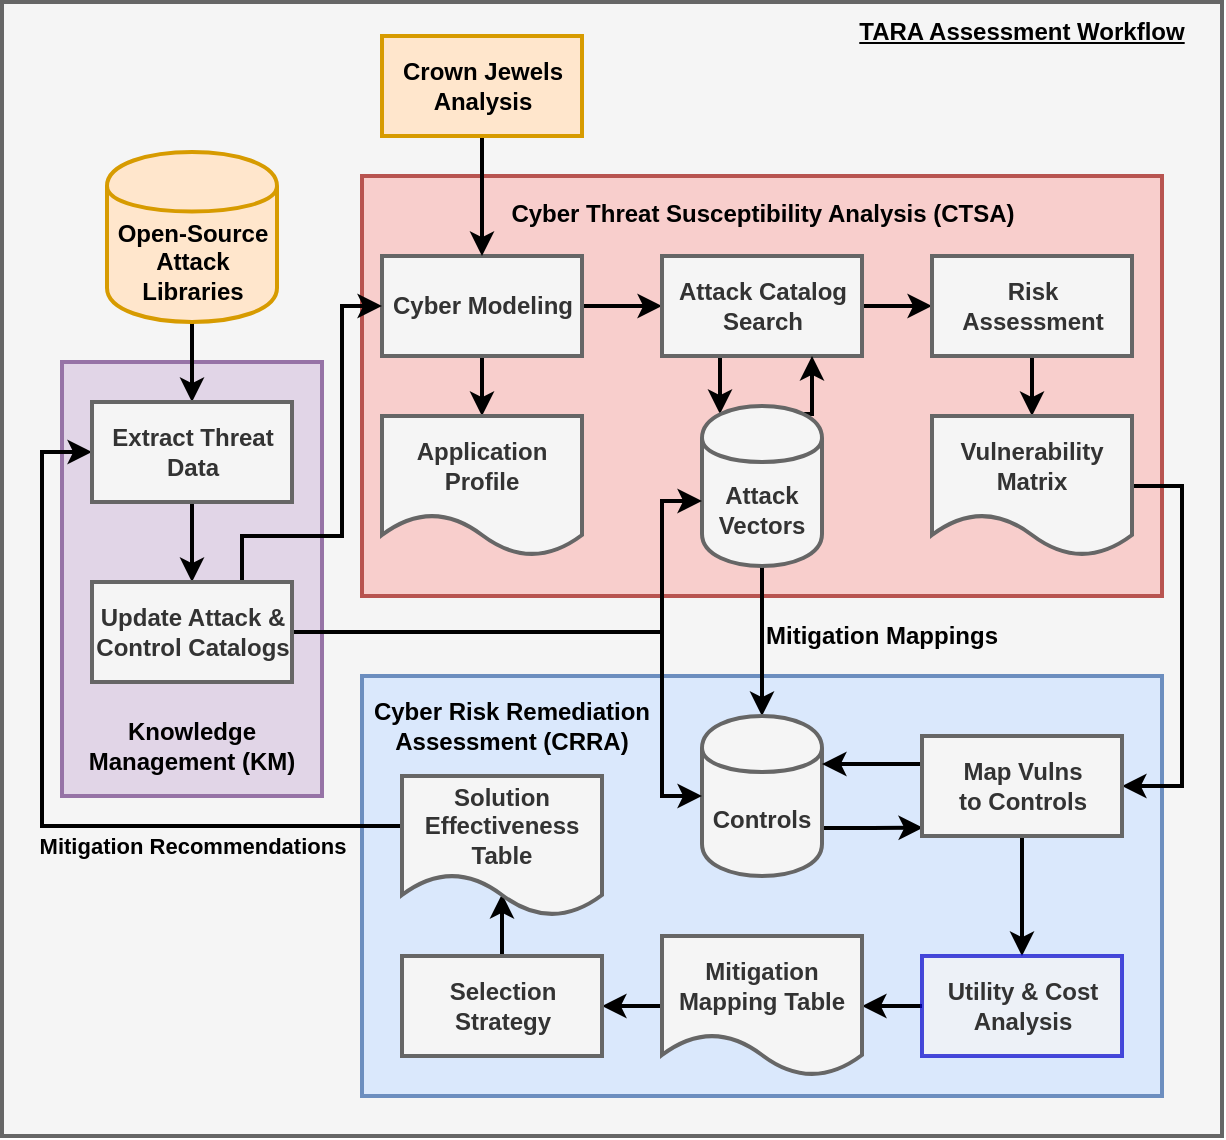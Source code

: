 <mxfile version="20.2.3" type="device"><diagram id="j4_ooQjDPlzq3_oDtFUN" name="Page-1"><mxGraphModel dx="858" dy="678" grid="1" gridSize="10" guides="1" tooltips="1" connect="1" arrows="1" fold="1" page="1" pageScale="1" pageWidth="850" pageHeight="1100" math="0" shadow="0"><root><mxCell id="0"/><mxCell id="1" parent="0"/><mxCell id="4Yy2dSQqeLYoFo5bnT_X-48" value="&lt;div style=&quot;&quot;&gt;&lt;/div&gt;&lt;b&gt;&lt;div style=&quot;&quot;&gt;&lt;div style=&quot;&quot;&gt;&lt;br&gt;&lt;/div&gt;&lt;/div&gt;&lt;/b&gt;" style="html=1;dashed=0;whitespace=wrap;strokeWidth=2;fillColor=#f5f5f5;strokeColor=#666666;align=left;fontColor=#333333;" vertex="1" parent="1"><mxGeometry x="80" y="233" width="610" height="567" as="geometry"/></mxCell><mxCell id="4Yy2dSQqeLYoFo5bnT_X-38" value="&lt;div style=&quot;&quot;&gt;&lt;/div&gt;&lt;b&gt;&lt;div style=&quot;&quot;&gt;&lt;div style=&quot;&quot;&gt;&lt;br&gt;&lt;/div&gt;&lt;/div&gt;&lt;/b&gt;" style="html=1;dashed=0;whitespace=wrap;strokeWidth=2;fillColor=#e1d5e7;strokeColor=#9673a6;align=left;" vertex="1" parent="1"><mxGeometry x="110" y="413" width="130" height="217" as="geometry"/></mxCell><mxCell id="4Yy2dSQqeLYoFo5bnT_X-17" value="&lt;div style=&quot;&quot;&gt;&lt;/div&gt;&lt;b&gt;&lt;div style=&quot;&quot;&gt;&lt;div style=&quot;&quot;&gt;&lt;br&gt;&lt;/div&gt;&lt;/div&gt;&lt;/b&gt;" style="html=1;dashed=0;whitespace=wrap;strokeWidth=2;fillColor=#dae8fc;strokeColor=#6c8ebf;align=left;" vertex="1" parent="1"><mxGeometry x="260" y="570" width="400" height="210" as="geometry"/></mxCell><mxCell id="4Yy2dSQqeLYoFo5bnT_X-15" value="&lt;b&gt;Cyber Threat Susceptibility Analysis (CTSA)&lt;br&gt;&lt;br&gt;&lt;br&gt;&lt;br&gt;&lt;br&gt;&lt;br&gt;&lt;br&gt;&lt;br&gt;&lt;br&gt;&lt;br&gt;&lt;br&gt;&lt;br&gt;&lt;br&gt;&lt;/b&gt;" style="html=1;dashed=0;whitespace=wrap;strokeWidth=2;fillColor=#f8cecc;strokeColor=#b85450;" vertex="1" parent="1"><mxGeometry x="260" y="320" width="400" height="210" as="geometry"/></mxCell><mxCell id="4Yy2dSQqeLYoFo5bnT_X-9" style="edgeStyle=orthogonalEdgeStyle;rounded=0;orthogonalLoop=1;jettySize=auto;html=1;exitX=1;exitY=0.5;exitDx=0;exitDy=0;entryX=0;entryY=0.5;entryDx=0;entryDy=0;strokeWidth=2;" edge="1" parent="1" source="4Yy2dSQqeLYoFo5bnT_X-1" target="4Yy2dSQqeLYoFo5bnT_X-3"><mxGeometry relative="1" as="geometry"/></mxCell><mxCell id="4Yy2dSQqeLYoFo5bnT_X-13" style="edgeStyle=orthogonalEdgeStyle;rounded=0;orthogonalLoop=1;jettySize=auto;html=1;exitX=0.5;exitY=1;exitDx=0;exitDy=0;entryX=0.5;entryY=0;entryDx=0;entryDy=0;strokeWidth=2;" edge="1" parent="1" source="4Yy2dSQqeLYoFo5bnT_X-1" target="4Yy2dSQqeLYoFo5bnT_X-8"><mxGeometry relative="1" as="geometry"/></mxCell><mxCell id="4Yy2dSQqeLYoFo5bnT_X-1" value="&lt;b&gt;Cyber Modeling&lt;/b&gt;" style="html=1;dashed=0;whitespace=wrap;fillColor=#f5f5f5;fontColor=#333333;strokeColor=#666666;strokeWidth=2;" vertex="1" parent="1"><mxGeometry x="270" y="360" width="100" height="50" as="geometry"/></mxCell><mxCell id="4Yy2dSQqeLYoFo5bnT_X-7" style="edgeStyle=orthogonalEdgeStyle;rounded=0;orthogonalLoop=1;jettySize=auto;html=1;exitX=0.5;exitY=1;exitDx=0;exitDy=0;entryX=0.5;entryY=0;entryDx=0;entryDy=0;strokeWidth=2;" edge="1" parent="1" source="4Yy2dSQqeLYoFo5bnT_X-2" target="4Yy2dSQqeLYoFo5bnT_X-1"><mxGeometry relative="1" as="geometry"/></mxCell><mxCell id="4Yy2dSQqeLYoFo5bnT_X-2" value="&lt;b&gt;Crown Jewels&lt;br&gt;Analysis&lt;/b&gt;" style="html=1;dashed=0;whitespace=wrap;fillColor=#ffe6cc;strokeColor=#d79b00;strokeWidth=2;" vertex="1" parent="1"><mxGeometry x="270" y="250" width="100" height="50" as="geometry"/></mxCell><mxCell id="4Yy2dSQqeLYoFo5bnT_X-10" style="edgeStyle=orthogonalEdgeStyle;rounded=0;orthogonalLoop=1;jettySize=auto;html=1;exitX=0.25;exitY=1;exitDx=0;exitDy=0;entryX=0.15;entryY=0.05;entryDx=0;entryDy=0;entryPerimeter=0;strokeWidth=2;" edge="1" parent="1" source="4Yy2dSQqeLYoFo5bnT_X-3" target="4Yy2dSQqeLYoFo5bnT_X-4"><mxGeometry relative="1" as="geometry"/></mxCell><mxCell id="4Yy2dSQqeLYoFo5bnT_X-12" style="edgeStyle=orthogonalEdgeStyle;rounded=0;orthogonalLoop=1;jettySize=auto;html=1;exitX=1;exitY=0.5;exitDx=0;exitDy=0;entryX=0;entryY=0.5;entryDx=0;entryDy=0;strokeWidth=2;" edge="1" parent="1" source="4Yy2dSQqeLYoFo5bnT_X-3" target="4Yy2dSQqeLYoFo5bnT_X-5"><mxGeometry relative="1" as="geometry"/></mxCell><mxCell id="4Yy2dSQqeLYoFo5bnT_X-3" value="&lt;b&gt;Attack Catalog&lt;br&gt;Search&lt;br&gt;&lt;/b&gt;" style="html=1;dashed=0;whitespace=wrap;fillColor=#f5f5f5;fontColor=#333333;strokeColor=#666666;strokeWidth=2;" vertex="1" parent="1"><mxGeometry x="410" y="360" width="100" height="50" as="geometry"/></mxCell><mxCell id="4Yy2dSQqeLYoFo5bnT_X-11" style="edgeStyle=orthogonalEdgeStyle;rounded=0;orthogonalLoop=1;jettySize=auto;html=1;exitX=0.85;exitY=0.05;exitDx=0;exitDy=0;exitPerimeter=0;entryX=0.75;entryY=1;entryDx=0;entryDy=0;strokeWidth=2;" edge="1" parent="1" source="4Yy2dSQqeLYoFo5bnT_X-4" target="4Yy2dSQqeLYoFo5bnT_X-3"><mxGeometry relative="1" as="geometry"/></mxCell><mxCell id="4Yy2dSQqeLYoFo5bnT_X-51" style="edgeStyle=orthogonalEdgeStyle;rounded=0;orthogonalLoop=1;jettySize=auto;html=1;exitX=0.5;exitY=1;exitDx=0;exitDy=0;entryX=0.5;entryY=0;entryDx=0;entryDy=0;strokeWidth=2;" edge="1" parent="1" source="4Yy2dSQqeLYoFo5bnT_X-4" target="4Yy2dSQqeLYoFo5bnT_X-16"><mxGeometry relative="1" as="geometry"/></mxCell><mxCell id="4Yy2dSQqeLYoFo5bnT_X-4" value="Attack&lt;br&gt;Vectors" style="shape=cylinder;whiteSpace=wrap;html=1;boundedLbl=1;backgroundOutline=1;strokeWidth=2;fontStyle=1;fillColor=#f5f5f5;strokeColor=#666666;fontColor=#333333;" vertex="1" parent="1"><mxGeometry x="430" y="435" width="60" height="80" as="geometry"/></mxCell><mxCell id="4Yy2dSQqeLYoFo5bnT_X-14" style="edgeStyle=orthogonalEdgeStyle;rounded=0;orthogonalLoop=1;jettySize=auto;html=1;exitX=0.5;exitY=1;exitDx=0;exitDy=0;entryX=0.5;entryY=0;entryDx=0;entryDy=0;strokeWidth=2;" edge="1" parent="1" source="4Yy2dSQqeLYoFo5bnT_X-5" target="4Yy2dSQqeLYoFo5bnT_X-6"><mxGeometry relative="1" as="geometry"/></mxCell><mxCell id="4Yy2dSQqeLYoFo5bnT_X-5" value="&lt;b&gt;Risk&lt;br&gt;Assessment&lt;br&gt;&lt;/b&gt;" style="html=1;dashed=0;whitespace=wrap;fillColor=#f5f5f5;fontColor=#333333;strokeColor=#666666;strokeWidth=2;" vertex="1" parent="1"><mxGeometry x="545" y="360" width="100" height="50" as="geometry"/></mxCell><mxCell id="4Yy2dSQqeLYoFo5bnT_X-28" style="edgeStyle=orthogonalEdgeStyle;rounded=0;orthogonalLoop=1;jettySize=auto;html=1;exitX=1;exitY=0.5;exitDx=0;exitDy=0;entryX=1;entryY=0.5;entryDx=0;entryDy=0;strokeWidth=2;" edge="1" parent="1" source="4Yy2dSQqeLYoFo5bnT_X-6" target="4Yy2dSQqeLYoFo5bnT_X-21"><mxGeometry relative="1" as="geometry"><Array as="points"><mxPoint x="670" y="475"/><mxPoint x="670" y="625"/></Array></mxGeometry></mxCell><mxCell id="4Yy2dSQqeLYoFo5bnT_X-6" value="&lt;b&gt;Vulnerability&lt;br&gt;Matrix&lt;/b&gt;" style="shape=document;whiteSpace=wrap;html=1;boundedLbl=1;dashed=0;flipH=1;strokeWidth=2;fillColor=#f5f5f5;fontColor=#333333;strokeColor=#666666;" vertex="1" parent="1"><mxGeometry x="545" y="440" width="100" height="70" as="geometry"/></mxCell><mxCell id="4Yy2dSQqeLYoFo5bnT_X-8" value="&lt;b&gt;Application&lt;br&gt;Profile&lt;/b&gt;" style="shape=document;whiteSpace=wrap;html=1;boundedLbl=1;dashed=0;flipH=1;strokeWidth=2;fillColor=#f5f5f5;fontColor=#333333;strokeColor=#666666;" vertex="1" parent="1"><mxGeometry x="270" y="440" width="100" height="70" as="geometry"/></mxCell><mxCell id="4Yy2dSQqeLYoFo5bnT_X-25" style="edgeStyle=orthogonalEdgeStyle;rounded=0;orthogonalLoop=1;jettySize=auto;html=1;exitX=1;exitY=0.7;exitDx=0;exitDy=0;entryX=0.005;entryY=0.917;entryDx=0;entryDy=0;entryPerimeter=0;strokeWidth=2;" edge="1" parent="1" source="4Yy2dSQqeLYoFo5bnT_X-16" target="4Yy2dSQqeLYoFo5bnT_X-21"><mxGeometry relative="1" as="geometry"/></mxCell><mxCell id="4Yy2dSQqeLYoFo5bnT_X-16" value="Controls" style="shape=cylinder;whiteSpace=wrap;html=1;boundedLbl=1;backgroundOutline=1;strokeWidth=2;fontStyle=1;fillColor=#f5f5f5;strokeColor=#666666;fontColor=#333333;" vertex="1" parent="1"><mxGeometry x="430" y="590" width="60" height="80" as="geometry"/></mxCell><mxCell id="4Yy2dSQqeLYoFo5bnT_X-20" value="&lt;b&gt;Cyber Risk Remediation Assessment (CRRA)&lt;/b&gt;" style="text;html=1;strokeColor=none;fillColor=none;align=center;verticalAlign=middle;whiteSpace=wrap;rounded=0;" vertex="1" parent="1"><mxGeometry x="260" y="580" width="150" height="30" as="geometry"/></mxCell><mxCell id="4Yy2dSQqeLYoFo5bnT_X-23" style="edgeStyle=orthogonalEdgeStyle;rounded=0;orthogonalLoop=1;jettySize=auto;html=1;exitX=0;exitY=0.25;exitDx=0;exitDy=0;entryX=1;entryY=0.3;entryDx=0;entryDy=0;strokeWidth=2;" edge="1" parent="1" source="4Yy2dSQqeLYoFo5bnT_X-21" target="4Yy2dSQqeLYoFo5bnT_X-16"><mxGeometry relative="1" as="geometry"><Array as="points"><mxPoint x="540" y="614"/></Array></mxGeometry></mxCell><mxCell id="4Yy2dSQqeLYoFo5bnT_X-29" style="edgeStyle=orthogonalEdgeStyle;rounded=0;orthogonalLoop=1;jettySize=auto;html=1;exitX=0.5;exitY=1;exitDx=0;exitDy=0;entryX=0.5;entryY=0;entryDx=0;entryDy=0;strokeWidth=2;" edge="1" parent="1" source="4Yy2dSQqeLYoFo5bnT_X-21" target="4Yy2dSQqeLYoFo5bnT_X-30"><mxGeometry relative="1" as="geometry"><mxPoint x="590" y="690" as="targetPoint"/></mxGeometry></mxCell><mxCell id="4Yy2dSQqeLYoFo5bnT_X-21" value="&lt;b&gt;Map Vulns&lt;br&gt;to Controls&lt;br&gt;&lt;/b&gt;" style="html=1;dashed=0;whitespace=wrap;fillColor=#f5f5f5;fontColor=#333333;strokeColor=#666666;strokeWidth=2;" vertex="1" parent="1"><mxGeometry x="540" y="600" width="100" height="50" as="geometry"/></mxCell><mxCell id="4Yy2dSQqeLYoFo5bnT_X-54" style="edgeStyle=orthogonalEdgeStyle;rounded=0;orthogonalLoop=1;jettySize=auto;html=1;exitX=0;exitY=0.5;exitDx=0;exitDy=0;entryX=1;entryY=0.5;entryDx=0;entryDy=0;strokeWidth=2;" edge="1" parent="1" source="4Yy2dSQqeLYoFo5bnT_X-30" target="4Yy2dSQqeLYoFo5bnT_X-53"><mxGeometry relative="1" as="geometry"/></mxCell><mxCell id="4Yy2dSQqeLYoFo5bnT_X-30" value="&lt;b&gt;Utility &amp;amp; Cost&lt;br&gt;Analysis&lt;br&gt;&lt;/b&gt;" style="html=1;dashed=0;whitespace=wrap;fillColor=#f5f5f5;fontColor=#333333;strokeColor=#0000CC;strokeWidth=2;opacity=70;" vertex="1" parent="1"><mxGeometry x="540" y="710" width="100" height="50" as="geometry"/></mxCell><mxCell id="4Yy2dSQqeLYoFo5bnT_X-47" style="edgeStyle=orthogonalEdgeStyle;rounded=0;orthogonalLoop=1;jettySize=auto;html=1;exitX=1;exitY=0.357;exitDx=0;exitDy=0;entryX=0;entryY=0.5;entryDx=0;entryDy=0;strokeWidth=2;exitPerimeter=0;" edge="1" parent="1" source="4Yy2dSQqeLYoFo5bnT_X-56" target="4Yy2dSQqeLYoFo5bnT_X-40"><mxGeometry relative="1" as="geometry"><mxPoint x="280" y="645" as="sourcePoint"/><Array as="points"><mxPoint x="100" y="645"/><mxPoint x="100" y="458"/></Array></mxGeometry></mxCell><mxCell id="4Yy2dSQqeLYoFo5bnT_X-59" value="&lt;b&gt;Mitigation Recommendations&lt;/b&gt;" style="edgeLabel;html=1;align=center;verticalAlign=middle;resizable=0;points=[];labelBackgroundColor=none;" vertex="1" connectable="0" parent="4Yy2dSQqeLYoFo5bnT_X-47"><mxGeometry x="-0.367" relative="1" as="geometry"><mxPoint x="19" y="10" as="offset"/></mxGeometry></mxCell><mxCell id="4Yy2dSQqeLYoFo5bnT_X-43" style="edgeStyle=orthogonalEdgeStyle;rounded=0;orthogonalLoop=1;jettySize=auto;html=1;exitX=0.5;exitY=1;exitDx=0;exitDy=0;entryX=0.5;entryY=0;entryDx=0;entryDy=0;strokeWidth=2;" edge="1" parent="1" source="4Yy2dSQqeLYoFo5bnT_X-39" target="4Yy2dSQqeLYoFo5bnT_X-40"><mxGeometry relative="1" as="geometry"/></mxCell><mxCell id="4Yy2dSQqeLYoFo5bnT_X-39" value="Open-Source&lt;br&gt;Attack&lt;br&gt;Libraries" style="shape=cylinder;whiteSpace=wrap;html=1;boundedLbl=1;backgroundOutline=1;strokeWidth=2;fontStyle=1;fillColor=#ffe6cc;strokeColor=#d79b00;" vertex="1" parent="1"><mxGeometry x="132.5" y="308" width="85" height="85" as="geometry"/></mxCell><mxCell id="4Yy2dSQqeLYoFo5bnT_X-42" style="edgeStyle=orthogonalEdgeStyle;rounded=0;orthogonalLoop=1;jettySize=auto;html=1;exitX=0.5;exitY=1;exitDx=0;exitDy=0;entryX=0.5;entryY=0;entryDx=0;entryDy=0;strokeWidth=2;" edge="1" parent="1" source="4Yy2dSQqeLYoFo5bnT_X-40" target="4Yy2dSQqeLYoFo5bnT_X-41"><mxGeometry relative="1" as="geometry"/></mxCell><mxCell id="4Yy2dSQqeLYoFo5bnT_X-40" value="&lt;b&gt;Extract Threat&lt;br&gt;Data&lt;br&gt;&lt;/b&gt;" style="html=1;dashed=0;whitespace=wrap;fillColor=#f5f5f5;fontColor=#333333;strokeColor=#666666;strokeWidth=2;" vertex="1" parent="1"><mxGeometry x="125" y="433" width="100" height="50" as="geometry"/></mxCell><mxCell id="4Yy2dSQqeLYoFo5bnT_X-44" style="edgeStyle=orthogonalEdgeStyle;rounded=0;orthogonalLoop=1;jettySize=auto;html=1;exitX=1;exitY=0.5;exitDx=0;exitDy=0;entryX=0;entryY=0.594;entryDx=0;entryDy=0;entryPerimeter=0;strokeWidth=2;" edge="1" parent="1" source="4Yy2dSQqeLYoFo5bnT_X-41" target="4Yy2dSQqeLYoFo5bnT_X-4"><mxGeometry relative="1" as="geometry"><Array as="points"><mxPoint x="410" y="548"/><mxPoint x="410" y="483"/></Array></mxGeometry></mxCell><mxCell id="4Yy2dSQqeLYoFo5bnT_X-45" style="edgeStyle=orthogonalEdgeStyle;rounded=0;orthogonalLoop=1;jettySize=auto;html=1;exitX=1;exitY=0.5;exitDx=0;exitDy=0;entryX=0;entryY=0.5;entryDx=0;entryDy=0;strokeWidth=2;" edge="1" parent="1" source="4Yy2dSQqeLYoFo5bnT_X-41" target="4Yy2dSQqeLYoFo5bnT_X-16"><mxGeometry relative="1" as="geometry"><Array as="points"><mxPoint x="410" y="548"/><mxPoint x="410" y="630"/></Array></mxGeometry></mxCell><mxCell id="4Yy2dSQqeLYoFo5bnT_X-46" style="edgeStyle=orthogonalEdgeStyle;rounded=0;orthogonalLoop=1;jettySize=auto;html=1;exitX=0.75;exitY=0;exitDx=0;exitDy=0;entryX=0;entryY=0.5;entryDx=0;entryDy=0;strokeWidth=2;" edge="1" parent="1" source="4Yy2dSQqeLYoFo5bnT_X-41" target="4Yy2dSQqeLYoFo5bnT_X-1"><mxGeometry relative="1" as="geometry"><Array as="points"><mxPoint x="200" y="500"/><mxPoint x="250" y="500"/><mxPoint x="250" y="385"/></Array></mxGeometry></mxCell><mxCell id="4Yy2dSQqeLYoFo5bnT_X-41" value="&lt;b&gt;Update Attack &amp;amp;&lt;br&gt;Control Catalogs&lt;br&gt;&lt;/b&gt;" style="html=1;dashed=0;whitespace=wrap;fillColor=#f5f5f5;fontColor=#333333;strokeColor=#666666;strokeWidth=2;" vertex="1" parent="1"><mxGeometry x="125" y="523" width="100" height="50" as="geometry"/></mxCell><mxCell id="4Yy2dSQqeLYoFo5bnT_X-49" value="&lt;b&gt;Knowledge&lt;br&gt;Management (KM)&lt;br&gt;&lt;/b&gt;" style="text;html=1;strokeColor=none;fillColor=none;align=center;verticalAlign=middle;whiteSpace=wrap;rounded=0;" vertex="1" parent="1"><mxGeometry x="120" y="590" width="110" height="30" as="geometry"/></mxCell><mxCell id="4Yy2dSQqeLYoFo5bnT_X-50" value="&lt;b&gt;&lt;u&gt;TARA Assessment Workflow&lt;/u&gt;&lt;/b&gt;" style="text;html=1;strokeColor=none;fillColor=none;align=center;verticalAlign=middle;whiteSpace=wrap;rounded=0;" vertex="1" parent="1"><mxGeometry x="500" y="233" width="180" height="30" as="geometry"/></mxCell><mxCell id="4Yy2dSQqeLYoFo5bnT_X-52" value="&lt;b&gt;Mitigation Mappings&lt;/b&gt;" style="text;html=1;strokeColor=none;fillColor=none;align=center;verticalAlign=middle;whiteSpace=wrap;rounded=0;" vertex="1" parent="1"><mxGeometry x="450" y="535" width="140" height="30" as="geometry"/></mxCell><mxCell id="4Yy2dSQqeLYoFo5bnT_X-57" style="edgeStyle=orthogonalEdgeStyle;rounded=0;orthogonalLoop=1;jettySize=auto;html=1;exitX=0;exitY=0.5;exitDx=0;exitDy=0;entryX=1;entryY=0.5;entryDx=0;entryDy=0;strokeWidth=2;" edge="1" parent="1" source="4Yy2dSQqeLYoFo5bnT_X-53" target="4Yy2dSQqeLYoFo5bnT_X-55"><mxGeometry relative="1" as="geometry"/></mxCell><mxCell id="4Yy2dSQqeLYoFo5bnT_X-53" value="&lt;b&gt;Mitigation&lt;br&gt;Mapping Table&lt;/b&gt;" style="shape=document;whiteSpace=wrap;html=1;boundedLbl=1;dashed=0;flipH=1;strokeWidth=2;fillColor=#f5f5f5;fontColor=#333333;strokeColor=#666666;" vertex="1" parent="1"><mxGeometry x="410" y="700" width="100" height="70" as="geometry"/></mxCell><mxCell id="4Yy2dSQqeLYoFo5bnT_X-58" style="edgeStyle=orthogonalEdgeStyle;rounded=0;orthogonalLoop=1;jettySize=auto;html=1;exitX=0.5;exitY=0;exitDx=0;exitDy=0;entryX=0.5;entryY=0.843;entryDx=0;entryDy=0;entryPerimeter=0;strokeWidth=2;" edge="1" parent="1" source="4Yy2dSQqeLYoFo5bnT_X-55" target="4Yy2dSQqeLYoFo5bnT_X-56"><mxGeometry relative="1" as="geometry"/></mxCell><mxCell id="4Yy2dSQqeLYoFo5bnT_X-55" value="&lt;b&gt;Selection&lt;br&gt;Strategy&lt;br&gt;&lt;/b&gt;" style="html=1;dashed=0;whitespace=wrap;fillColor=#f5f5f5;fontColor=#333333;strokeColor=#666666;strokeWidth=2;" vertex="1" parent="1"><mxGeometry x="280" y="710" width="100" height="50" as="geometry"/></mxCell><mxCell id="4Yy2dSQqeLYoFo5bnT_X-56" value="&lt;b&gt;Solution&lt;br&gt;Effectiveness&lt;br&gt;Table&lt;/b&gt;" style="shape=document;whiteSpace=wrap;html=1;boundedLbl=1;dashed=0;flipH=1;strokeWidth=2;fillColor=#f5f5f5;fontColor=#333333;strokeColor=#666666;" vertex="1" parent="1"><mxGeometry x="280" y="620" width="100" height="70" as="geometry"/></mxCell></root></mxGraphModel></diagram></mxfile>